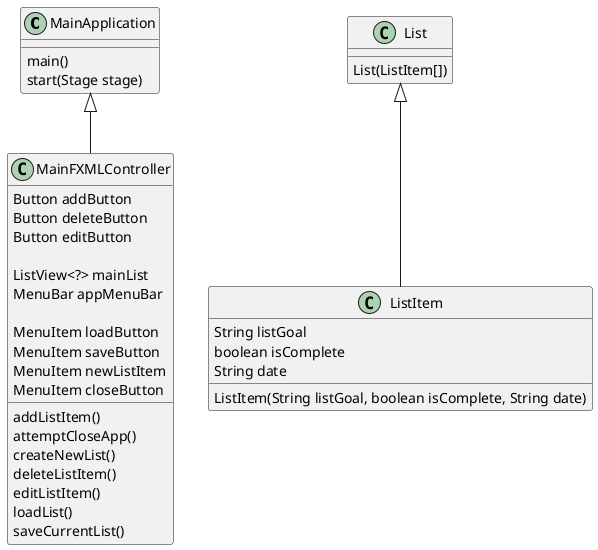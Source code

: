 @startuml
'https://plantuml.com/class-diagram

' The application class will follow the requirements of containing only the launch command, and
' enough code to launch the first GUI in the start method.
class MainApplication
{
main()
start(Stage stage)
}

' This class deals with all the events inside the app and how they will relate to the
' other bits of code associated with the app
class MainFXMLController
{
Button addButton
Button deleteButton
Button editButton

ListView<?> mainList
MenuBar appMenuBar

MenuItem loadButton
MenuItem saveButton
MenuItem newListItem
MenuItem closeButton


addListItem()
attemptCloseApp()
createNewList()
deleteListItem()
editListItem()
loadList()
saveCurrentList()
}
' This will be an object that holds a list of objects that contain data about each
' item in the list, hence the name listItem
class ListItem
{
    String listGoal
    boolean isComplete
    String date
    ListItem(String listGoal, boolean isComplete, String date)
}
' This object will hold all the properties of an item in the to do list.
class List
{
    List(ListItem[])
}
MainApplication <|-- MainFXMLController
List <|-- ListItem

@enduml